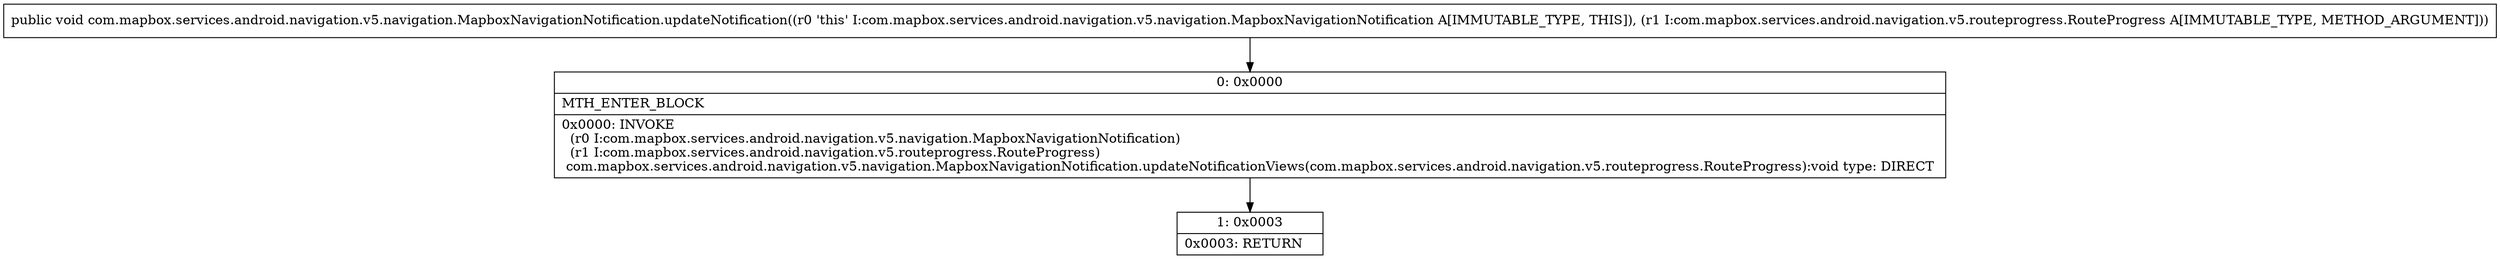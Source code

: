 digraph "CFG forcom.mapbox.services.android.navigation.v5.navigation.MapboxNavigationNotification.updateNotification(Lcom\/mapbox\/services\/android\/navigation\/v5\/routeprogress\/RouteProgress;)V" {
Node_0 [shape=record,label="{0\:\ 0x0000|MTH_ENTER_BLOCK\l|0x0000: INVOKE  \l  (r0 I:com.mapbox.services.android.navigation.v5.navigation.MapboxNavigationNotification)\l  (r1 I:com.mapbox.services.android.navigation.v5.routeprogress.RouteProgress)\l com.mapbox.services.android.navigation.v5.navigation.MapboxNavigationNotification.updateNotificationViews(com.mapbox.services.android.navigation.v5.routeprogress.RouteProgress):void type: DIRECT \l}"];
Node_1 [shape=record,label="{1\:\ 0x0003|0x0003: RETURN   \l}"];
MethodNode[shape=record,label="{public void com.mapbox.services.android.navigation.v5.navigation.MapboxNavigationNotification.updateNotification((r0 'this' I:com.mapbox.services.android.navigation.v5.navigation.MapboxNavigationNotification A[IMMUTABLE_TYPE, THIS]), (r1 I:com.mapbox.services.android.navigation.v5.routeprogress.RouteProgress A[IMMUTABLE_TYPE, METHOD_ARGUMENT])) }"];
MethodNode -> Node_0;
Node_0 -> Node_1;
}

